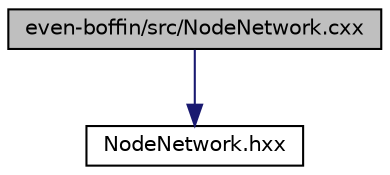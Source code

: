 digraph "even-boffin/src/NodeNetwork.cxx"
{
  edge [fontname="Helvetica",fontsize="10",labelfontname="Helvetica",labelfontsize="10"];
  node [fontname="Helvetica",fontsize="10",shape=record];
  Node0 [label="even-boffin/src/NodeNetwork.cxx",height=0.2,width=0.4,color="black", fillcolor="grey75", style="filled", fontcolor="black"];
  Node0 -> Node1 [color="midnightblue",fontsize="10",style="solid",fontname="Helvetica"];
  Node1 [label="NodeNetwork.hxx",height=0.2,width=0.4,color="black", fillcolor="white", style="filled",URL="$_node_network_8hxx.html"];
}
